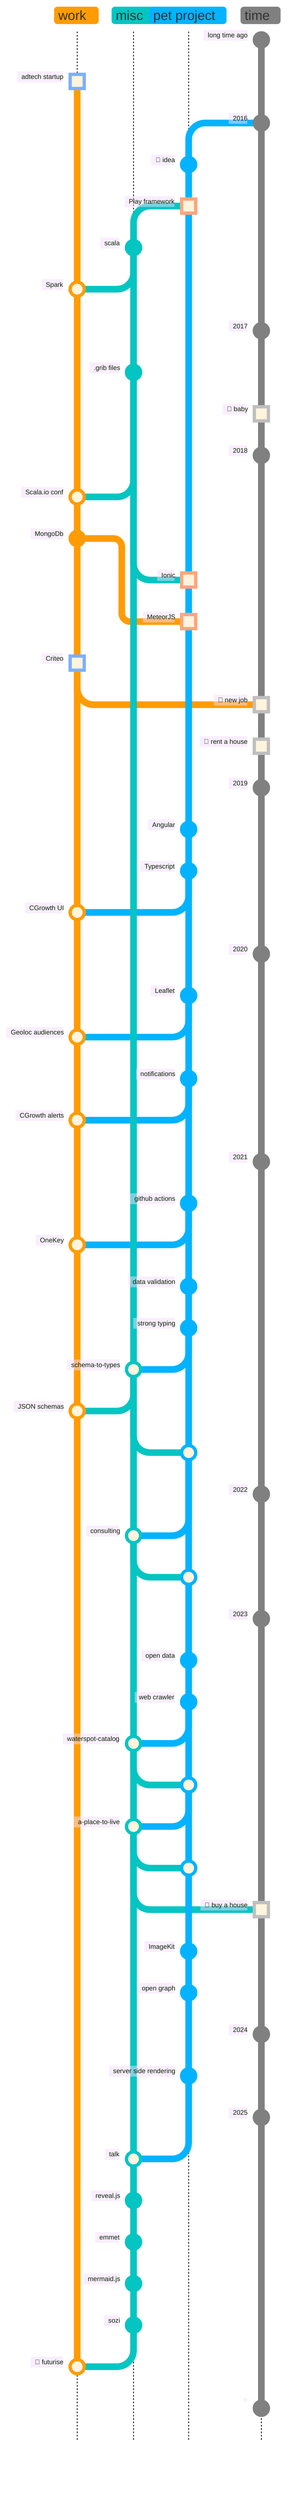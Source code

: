 ---
config:
  theme: 'base'
  gitGraph:
    mainBranchName: "time"
    mainBranchOrder: 4
    parallelCommits: false
    rotateCommitLabel: false
  themeVariables:
      git0: '#ff9c03' # work
      git1: '#04c5c2' # misc
      git2: '#03b3ff' # pet project
      git3: 'grey'    # time
      commitLabelFontSize: "8px"
---
gitGraph TB: %%LR:
    branch "work" order:1
    checkout "time"
    commit id:"long time ago"

    checkout "time"
    checkout "work"
    commit id:"adtech startup" type:HIGHLIGHT

    %% ------------------------------- 2016
    checkout "time"
    commit id:"2016"
    %% ------------------------------------

    %% ------------- Start pet project
    checkout "time"
    branch "pet project"  order:3
    checkout "pet project"
    commit id:"🤙 idea"
    commit id:"Play framework" type:HIGHLIGHT
    %% ------------------------------------

    branch "misc" order:2
    checkout "misc"
    commit id:"scala"


    checkout "work"
    merge "misc" id:"Spark"

    %% ------------------------------- 2017
    checkout "time"
    commit id:"2017"
    %% ------------------------------------

    checkout "misc"
    commit id:".grib files" %% remove-start

    %% ------------------------------- Baby
    checkout "time"
    commit id:"👶 baby" type:HIGHLIGHT
    %% ------------------------------------

    %% ------------------------------- 2018
    checkout "time"
    commit id:"2018"
    %% ------------------------------------

    %% --------------------------- Scala.io
    checkout "work"
    merge "misc" id:"Scala.io conf"
    %% ------------------------------------

    checkout "work"
    commit id:"MongoDb"

    checkout "pet project"
    merge "misc" id:"Ionic" type:HIGHLIGHT

    checkout "pet project"
    merge "work" id:"MeteorJS" type:HIGHLIGHT

    %% ---------------------------- Start Criteo
    checkout "work"
    commit id:"Criteo" type:HIGHLIGHT
    checkout "time"
    merge "work" id:"👔 new job" type:HIGHLIGHT

    commit id:"🏡 rent a house" type:HIGHLIGHT

    %% ------------------------------- 2019
    checkout "time"
    commit id:"2019"
    %% ------------------------------------

    checkout "pet project"
    commit id:"Angular"
    commit id:"Typescript"

    checkout "work"
    merge "pet project" id:"CGrowth UI"

    %% ------------------------------- 2020
    checkout "time"
    commit id:"2020"
    %% ------------------------------------

    checkout "pet project"
    commit id:"Leaflet"

    checkout "work"
    merge "pet project" id:"Geoloc audiences"

    checkout "pet project"
    commit id:"notifications"

    checkout "work"
    merge "pet project" id:"CGrowth alerts"

%% ------------------------------- 2021
    checkout "time"
    commit id:"2021"
    %% ------------------------------------

    checkout "pet project"
    commit id:"github actions"

    checkout "work"
    merge "pet project" id:"OneKey"


    checkout "pet project"
    commit id:"data validation"
    commit id:"strong typing"


    checkout "misc"
    merge "pet project" id:"schema-to-types" %% remove-end %% remove-start

    checkout "work"
    merge "misc" id:"JSON schemas"

    checkout "pet project"
    merge "misc"

    %% ------------------------------- 2022
    checkout "time"
    commit id:"2022"
    %% ------------------------------------

    checkout "misc"
    merge "pet project" id:"consulting" %% remove-end %% remove-start

    checkout "pet project"
    merge "misc"

    %% ------------------------------- 2023
    checkout "time"
    commit id:"2023"
    %% ------------------------------------

    checkout "pet project"
    commit id:"open data"
    commit id:"web crawler"

    checkout "misc"
    merge "pet project" id:"waterspot-catalog" %% remove-end %% remove-start
    checkout "pet project"
    merge "misc"

    %% ---------------------- Place to live
    checkout "misc"
    merge "pet project" id:"a-place-to-live" %% remove-end %% remove-start
    checkout "pet project"
    merge "misc"
    %% ------------------------------------

    checkout "time"
    merge "misc" id:"🏡 buy a house" type:HIGHLIGHT

    checkout "pet project"
    commit id:"ImageKit"

    checkout "pet project"
    commit id:"open graph"

    %% ------------------------------- 2024
    checkout "time"
    commit id:"2024"
    %% ------------------------------------

    checkout "pet project"
    commit id:"server side rendering"

    %% ------------------------------- 2025
    checkout "time"
    commit id:"2025"
    %% ------------------------------------

    checkout "misc"
    merge "pet project" id:"talk" %% remove-end
    commit id:"reveal.js"
    commit id:"emmet"
    commit id:"mermaid.js"
    commit id:"sozi"

    checkout "work"
    merge "misc" id:"🎤 futurise"

    checkout "time"
    commit id:" "
